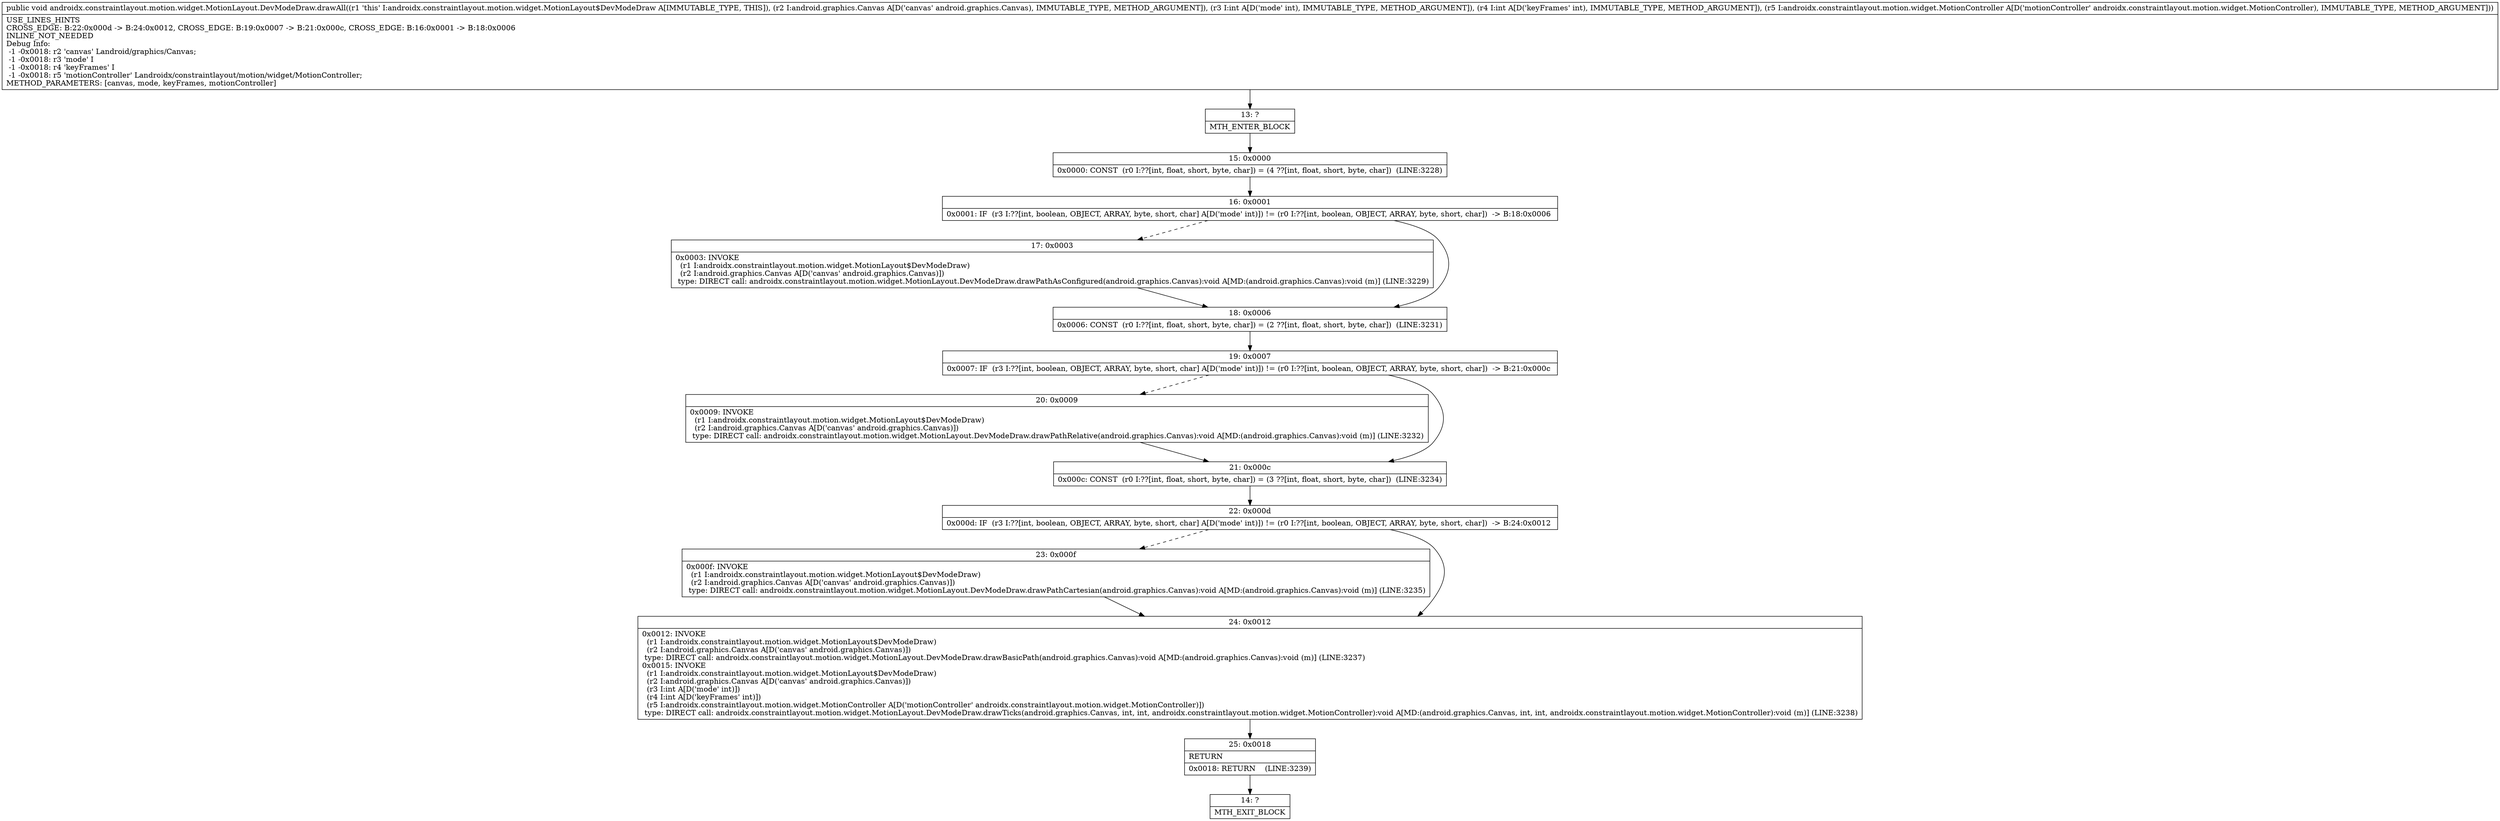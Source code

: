 digraph "CFG forandroidx.constraintlayout.motion.widget.MotionLayout.DevModeDraw.drawAll(Landroid\/graphics\/Canvas;IILandroidx\/constraintlayout\/motion\/widget\/MotionController;)V" {
Node_13 [shape=record,label="{13\:\ ?|MTH_ENTER_BLOCK\l}"];
Node_15 [shape=record,label="{15\:\ 0x0000|0x0000: CONST  (r0 I:??[int, float, short, byte, char]) = (4 ??[int, float, short, byte, char])  (LINE:3228)\l}"];
Node_16 [shape=record,label="{16\:\ 0x0001|0x0001: IF  (r3 I:??[int, boolean, OBJECT, ARRAY, byte, short, char] A[D('mode' int)]) != (r0 I:??[int, boolean, OBJECT, ARRAY, byte, short, char])  \-\> B:18:0x0006 \l}"];
Node_17 [shape=record,label="{17\:\ 0x0003|0x0003: INVOKE  \l  (r1 I:androidx.constraintlayout.motion.widget.MotionLayout$DevModeDraw)\l  (r2 I:android.graphics.Canvas A[D('canvas' android.graphics.Canvas)])\l type: DIRECT call: androidx.constraintlayout.motion.widget.MotionLayout.DevModeDraw.drawPathAsConfigured(android.graphics.Canvas):void A[MD:(android.graphics.Canvas):void (m)] (LINE:3229)\l}"];
Node_18 [shape=record,label="{18\:\ 0x0006|0x0006: CONST  (r0 I:??[int, float, short, byte, char]) = (2 ??[int, float, short, byte, char])  (LINE:3231)\l}"];
Node_19 [shape=record,label="{19\:\ 0x0007|0x0007: IF  (r3 I:??[int, boolean, OBJECT, ARRAY, byte, short, char] A[D('mode' int)]) != (r0 I:??[int, boolean, OBJECT, ARRAY, byte, short, char])  \-\> B:21:0x000c \l}"];
Node_20 [shape=record,label="{20\:\ 0x0009|0x0009: INVOKE  \l  (r1 I:androidx.constraintlayout.motion.widget.MotionLayout$DevModeDraw)\l  (r2 I:android.graphics.Canvas A[D('canvas' android.graphics.Canvas)])\l type: DIRECT call: androidx.constraintlayout.motion.widget.MotionLayout.DevModeDraw.drawPathRelative(android.graphics.Canvas):void A[MD:(android.graphics.Canvas):void (m)] (LINE:3232)\l}"];
Node_21 [shape=record,label="{21\:\ 0x000c|0x000c: CONST  (r0 I:??[int, float, short, byte, char]) = (3 ??[int, float, short, byte, char])  (LINE:3234)\l}"];
Node_22 [shape=record,label="{22\:\ 0x000d|0x000d: IF  (r3 I:??[int, boolean, OBJECT, ARRAY, byte, short, char] A[D('mode' int)]) != (r0 I:??[int, boolean, OBJECT, ARRAY, byte, short, char])  \-\> B:24:0x0012 \l}"];
Node_23 [shape=record,label="{23\:\ 0x000f|0x000f: INVOKE  \l  (r1 I:androidx.constraintlayout.motion.widget.MotionLayout$DevModeDraw)\l  (r2 I:android.graphics.Canvas A[D('canvas' android.graphics.Canvas)])\l type: DIRECT call: androidx.constraintlayout.motion.widget.MotionLayout.DevModeDraw.drawPathCartesian(android.graphics.Canvas):void A[MD:(android.graphics.Canvas):void (m)] (LINE:3235)\l}"];
Node_24 [shape=record,label="{24\:\ 0x0012|0x0012: INVOKE  \l  (r1 I:androidx.constraintlayout.motion.widget.MotionLayout$DevModeDraw)\l  (r2 I:android.graphics.Canvas A[D('canvas' android.graphics.Canvas)])\l type: DIRECT call: androidx.constraintlayout.motion.widget.MotionLayout.DevModeDraw.drawBasicPath(android.graphics.Canvas):void A[MD:(android.graphics.Canvas):void (m)] (LINE:3237)\l0x0015: INVOKE  \l  (r1 I:androidx.constraintlayout.motion.widget.MotionLayout$DevModeDraw)\l  (r2 I:android.graphics.Canvas A[D('canvas' android.graphics.Canvas)])\l  (r3 I:int A[D('mode' int)])\l  (r4 I:int A[D('keyFrames' int)])\l  (r5 I:androidx.constraintlayout.motion.widget.MotionController A[D('motionController' androidx.constraintlayout.motion.widget.MotionController)])\l type: DIRECT call: androidx.constraintlayout.motion.widget.MotionLayout.DevModeDraw.drawTicks(android.graphics.Canvas, int, int, androidx.constraintlayout.motion.widget.MotionController):void A[MD:(android.graphics.Canvas, int, int, androidx.constraintlayout.motion.widget.MotionController):void (m)] (LINE:3238)\l}"];
Node_25 [shape=record,label="{25\:\ 0x0018|RETURN\l|0x0018: RETURN    (LINE:3239)\l}"];
Node_14 [shape=record,label="{14\:\ ?|MTH_EXIT_BLOCK\l}"];
MethodNode[shape=record,label="{public void androidx.constraintlayout.motion.widget.MotionLayout.DevModeDraw.drawAll((r1 'this' I:androidx.constraintlayout.motion.widget.MotionLayout$DevModeDraw A[IMMUTABLE_TYPE, THIS]), (r2 I:android.graphics.Canvas A[D('canvas' android.graphics.Canvas), IMMUTABLE_TYPE, METHOD_ARGUMENT]), (r3 I:int A[D('mode' int), IMMUTABLE_TYPE, METHOD_ARGUMENT]), (r4 I:int A[D('keyFrames' int), IMMUTABLE_TYPE, METHOD_ARGUMENT]), (r5 I:androidx.constraintlayout.motion.widget.MotionController A[D('motionController' androidx.constraintlayout.motion.widget.MotionController), IMMUTABLE_TYPE, METHOD_ARGUMENT]))  | USE_LINES_HINTS\lCROSS_EDGE: B:22:0x000d \-\> B:24:0x0012, CROSS_EDGE: B:19:0x0007 \-\> B:21:0x000c, CROSS_EDGE: B:16:0x0001 \-\> B:18:0x0006\lINLINE_NOT_NEEDED\lDebug Info:\l  \-1 \-0x0018: r2 'canvas' Landroid\/graphics\/Canvas;\l  \-1 \-0x0018: r3 'mode' I\l  \-1 \-0x0018: r4 'keyFrames' I\l  \-1 \-0x0018: r5 'motionController' Landroidx\/constraintlayout\/motion\/widget\/MotionController;\lMETHOD_PARAMETERS: [canvas, mode, keyFrames, motionController]\l}"];
MethodNode -> Node_13;Node_13 -> Node_15;
Node_15 -> Node_16;
Node_16 -> Node_17[style=dashed];
Node_16 -> Node_18;
Node_17 -> Node_18;
Node_18 -> Node_19;
Node_19 -> Node_20[style=dashed];
Node_19 -> Node_21;
Node_20 -> Node_21;
Node_21 -> Node_22;
Node_22 -> Node_23[style=dashed];
Node_22 -> Node_24;
Node_23 -> Node_24;
Node_24 -> Node_25;
Node_25 -> Node_14;
}

